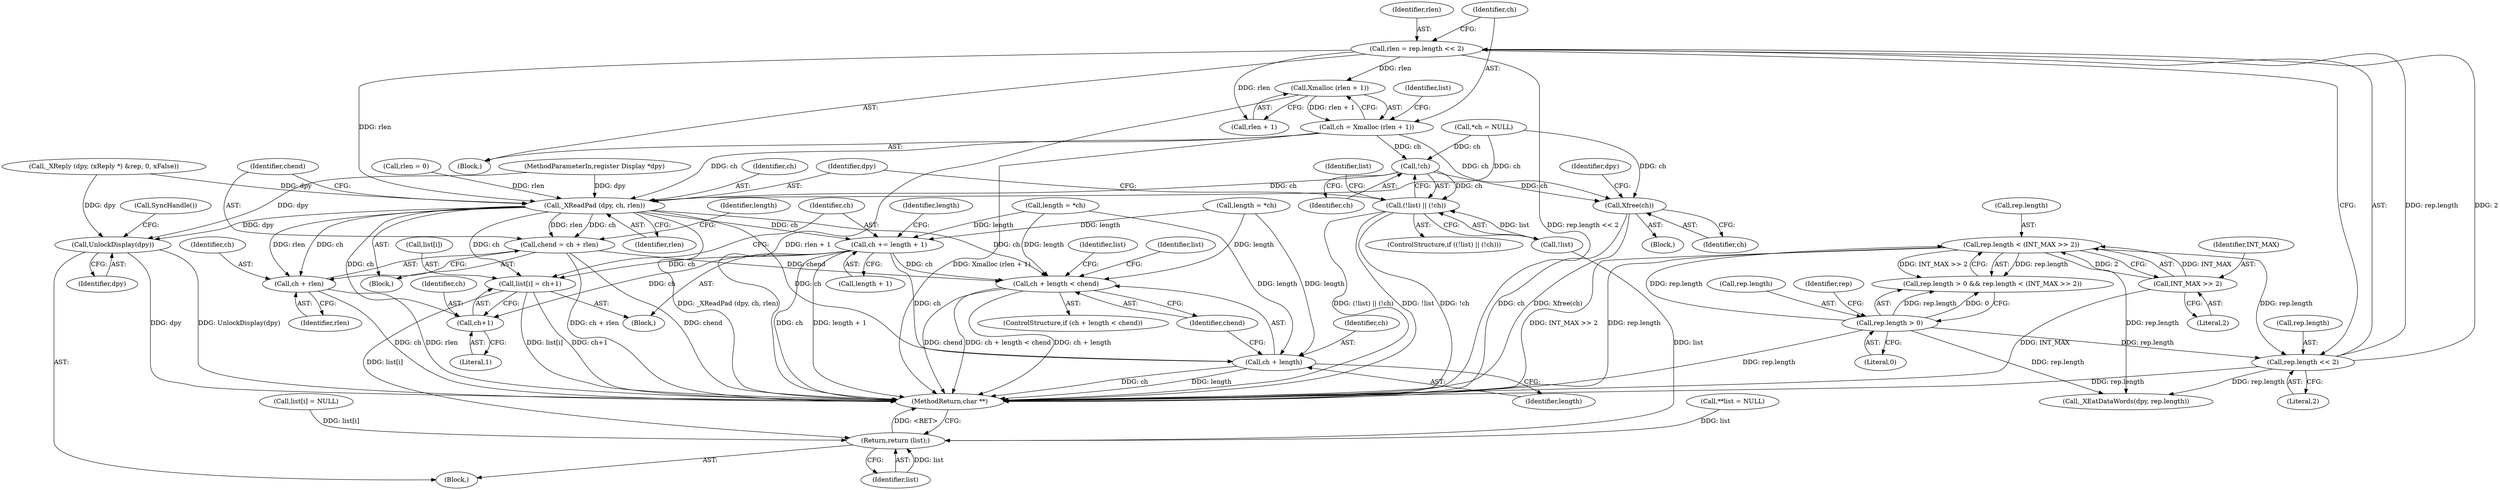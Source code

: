 digraph "0_libx11_dbf72805fd9d7b1846fe9a11b46f3994bfc27fea_0@API" {
"1000192" [label="(Call,Xmalloc (rlen + 1))"];
"1000183" [label="(Call,rlen = rep.length << 2)"];
"1000185" [label="(Call,rep.length << 2)"];
"1000175" [label="(Call,rep.length < (INT_MAX >> 2))"];
"1000170" [label="(Call,rep.length > 0)"];
"1000179" [label="(Call,INT_MAX >> 2)"];
"1000190" [label="(Call,ch = Xmalloc (rlen + 1))"];
"1000200" [label="(Call,!ch)"];
"1000197" [label="(Call,(!list) || (!ch))"];
"1000205" [label="(Call,Xfree(ch))"];
"1000219" [label="(Call,_XReadPad (dpy, ch, rlen))"];
"1000223" [label="(Call,chend = ch + rlen)"];
"1000245" [label="(Call,ch + length < chend)"];
"1000225" [label="(Call,ch + rlen)"];
"1000246" [label="(Call,ch + length)"];
"1000251" [label="(Call,list[i] = ch+1)"];
"1000286" [label="(Return,return (list);)"];
"1000255" [label="(Call,ch+1)"];
"1000258" [label="(Call,ch += length + 1)"];
"1000283" [label="(Call,UnlockDisplay(dpy))"];
"1000246" [label="(Call,ch + length)"];
"1000175" [label="(Call,rep.length < (INT_MAX >> 2))"];
"1000244" [label="(ControlStructure,if (ch + length < chend))"];
"1000249" [label="(Identifier,chend)"];
"1000226" [label="(Identifier,ch)"];
"1000228" [label="(Call,length = *ch)"];
"1000180" [label="(Identifier,INT_MAX)"];
"1000259" [label="(Identifier,ch)"];
"1000205" [label="(Call,Xfree(ch))"];
"1000138" [label="(Call,_XReply (dpy, (xReply *) &rep, 0, xFalse))"];
"1000283" [label="(Call,UnlockDisplay(dpy))"];
"1000183" [label="(Call,rlen = rep.length << 2)"];
"1000200" [label="(Call,!ch)"];
"1000227" [label="(Identifier,rlen)"];
"1000186" [label="(Call,rep.length)"];
"1000251" [label="(Call,list[i] = ch+1)"];
"1000170" [label="(Call,rep.length > 0)"];
"1000253" [label="(Identifier,list)"];
"1000176" [label="(Call,rep.length)"];
"1000284" [label="(Identifier,dpy)"];
"1000177" [label="(Identifier,rep)"];
"1000258" [label="(Call,ch += length + 1)"];
"1000223" [label="(Call,chend = ch + rlen)"];
"1000206" [label="(Identifier,ch)"];
"1000192" [label="(Call,Xmalloc (rlen + 1))"];
"1000257" [label="(Literal,1)"];
"1000219" [label="(Call,_XReadPad (dpy, ch, rlen))"];
"1000169" [label="(Call,rep.length > 0 && rep.length < (INT_MAX >> 2))"];
"1000174" [label="(Literal,0)"];
"1000185" [label="(Call,rep.length << 2)"];
"1000222" [label="(Identifier,rlen)"];
"1000112" [label="(Call,**list = NULL)"];
"1000198" [label="(Call,!list)"];
"1000229" [label="(Identifier,length)"];
"1000107" [label="(MethodParameterIn,register Display *dpy)"];
"1000252" [label="(Call,list[i])"];
"1000274" [label="(Call,list[i] = NULL)"];
"1000202" [label="(Block,)"];
"1000221" [label="(Identifier,ch)"];
"1000197" [label="(Call,(!list) || (!ch))"];
"1000287" [label="(Identifier,list)"];
"1000260" [label="(Call,length + 1)"];
"1000184" [label="(Identifier,rlen)"];
"1000220" [label="(Identifier,dpy)"];
"1000276" [label="(Identifier,list)"];
"1000193" [label="(Call,rlen + 1)"];
"1000189" [label="(Literal,2)"];
"1000128" [label="(Call,rlen = 0)"];
"1000207" [label="(Call,_XEatDataWords(dpy, rep.length))"];
"1000196" [label="(ControlStructure,if ((!list) || (!ch)))"];
"1000199" [label="(Identifier,list)"];
"1000225" [label="(Call,ch + rlen)"];
"1000201" [label="(Identifier,ch)"];
"1000263" [label="(Call,length = *ch)"];
"1000158" [label="(Block,)"];
"1000116" [label="(Call,*ch = NULL)"];
"1000248" [label="(Identifier,length)"];
"1000204" [label="(Identifier,list)"];
"1000247" [label="(Identifier,ch)"];
"1000285" [label="(Call,SyncHandle())"];
"1000191" [label="(Identifier,ch)"];
"1000288" [label="(MethodReturn,char **)"];
"1000224" [label="(Identifier,chend)"];
"1000286" [label="(Return,return (list);)"];
"1000171" [label="(Call,rep.length)"];
"1000255" [label="(Call,ch+1)"];
"1000256" [label="(Identifier,ch)"];
"1000264" [label="(Identifier,length)"];
"1000250" [label="(Block,)"];
"1000245" [label="(Call,ch + length < chend)"];
"1000181" [label="(Literal,2)"];
"1000208" [label="(Identifier,dpy)"];
"1000109" [label="(Block,)"];
"1000182" [label="(Block,)"];
"1000179" [label="(Call,INT_MAX >> 2)"];
"1000190" [label="(Call,ch = Xmalloc (rlen + 1))"];
"1000192" -> "1000190"  [label="AST: "];
"1000192" -> "1000193"  [label="CFG: "];
"1000193" -> "1000192"  [label="AST: "];
"1000190" -> "1000192"  [label="CFG: "];
"1000192" -> "1000288"  [label="DDG: rlen + 1"];
"1000192" -> "1000190"  [label="DDG: rlen + 1"];
"1000183" -> "1000192"  [label="DDG: rlen"];
"1000183" -> "1000182"  [label="AST: "];
"1000183" -> "1000185"  [label="CFG: "];
"1000184" -> "1000183"  [label="AST: "];
"1000185" -> "1000183"  [label="AST: "];
"1000191" -> "1000183"  [label="CFG: "];
"1000183" -> "1000288"  [label="DDG: rep.length << 2"];
"1000185" -> "1000183"  [label="DDG: rep.length"];
"1000185" -> "1000183"  [label="DDG: 2"];
"1000183" -> "1000193"  [label="DDG: rlen"];
"1000183" -> "1000219"  [label="DDG: rlen"];
"1000185" -> "1000189"  [label="CFG: "];
"1000186" -> "1000185"  [label="AST: "];
"1000189" -> "1000185"  [label="AST: "];
"1000185" -> "1000288"  [label="DDG: rep.length"];
"1000175" -> "1000185"  [label="DDG: rep.length"];
"1000170" -> "1000185"  [label="DDG: rep.length"];
"1000185" -> "1000207"  [label="DDG: rep.length"];
"1000175" -> "1000169"  [label="AST: "];
"1000175" -> "1000179"  [label="CFG: "];
"1000176" -> "1000175"  [label="AST: "];
"1000179" -> "1000175"  [label="AST: "];
"1000169" -> "1000175"  [label="CFG: "];
"1000175" -> "1000288"  [label="DDG: INT_MAX >> 2"];
"1000175" -> "1000288"  [label="DDG: rep.length"];
"1000175" -> "1000169"  [label="DDG: rep.length"];
"1000175" -> "1000169"  [label="DDG: INT_MAX >> 2"];
"1000170" -> "1000175"  [label="DDG: rep.length"];
"1000179" -> "1000175"  [label="DDG: INT_MAX"];
"1000179" -> "1000175"  [label="DDG: 2"];
"1000175" -> "1000207"  [label="DDG: rep.length"];
"1000170" -> "1000169"  [label="AST: "];
"1000170" -> "1000174"  [label="CFG: "];
"1000171" -> "1000170"  [label="AST: "];
"1000174" -> "1000170"  [label="AST: "];
"1000177" -> "1000170"  [label="CFG: "];
"1000169" -> "1000170"  [label="CFG: "];
"1000170" -> "1000288"  [label="DDG: rep.length"];
"1000170" -> "1000169"  [label="DDG: rep.length"];
"1000170" -> "1000169"  [label="DDG: 0"];
"1000170" -> "1000207"  [label="DDG: rep.length"];
"1000179" -> "1000181"  [label="CFG: "];
"1000180" -> "1000179"  [label="AST: "];
"1000181" -> "1000179"  [label="AST: "];
"1000179" -> "1000288"  [label="DDG: INT_MAX"];
"1000190" -> "1000182"  [label="AST: "];
"1000191" -> "1000190"  [label="AST: "];
"1000199" -> "1000190"  [label="CFG: "];
"1000190" -> "1000288"  [label="DDG: Xmalloc (rlen + 1)"];
"1000190" -> "1000200"  [label="DDG: ch"];
"1000190" -> "1000205"  [label="DDG: ch"];
"1000190" -> "1000219"  [label="DDG: ch"];
"1000200" -> "1000197"  [label="AST: "];
"1000200" -> "1000201"  [label="CFG: "];
"1000201" -> "1000200"  [label="AST: "];
"1000197" -> "1000200"  [label="CFG: "];
"1000200" -> "1000197"  [label="DDG: ch"];
"1000116" -> "1000200"  [label="DDG: ch"];
"1000200" -> "1000205"  [label="DDG: ch"];
"1000200" -> "1000219"  [label="DDG: ch"];
"1000197" -> "1000196"  [label="AST: "];
"1000197" -> "1000198"  [label="CFG: "];
"1000198" -> "1000197"  [label="AST: "];
"1000204" -> "1000197"  [label="CFG: "];
"1000220" -> "1000197"  [label="CFG: "];
"1000197" -> "1000288"  [label="DDG: !ch"];
"1000197" -> "1000288"  [label="DDG: (!list) || (!ch)"];
"1000197" -> "1000288"  [label="DDG: !list"];
"1000198" -> "1000197"  [label="DDG: list"];
"1000205" -> "1000202"  [label="AST: "];
"1000205" -> "1000206"  [label="CFG: "];
"1000206" -> "1000205"  [label="AST: "];
"1000208" -> "1000205"  [label="CFG: "];
"1000205" -> "1000288"  [label="DDG: ch"];
"1000205" -> "1000288"  [label="DDG: Xfree(ch)"];
"1000116" -> "1000205"  [label="DDG: ch"];
"1000219" -> "1000158"  [label="AST: "];
"1000219" -> "1000222"  [label="CFG: "];
"1000220" -> "1000219"  [label="AST: "];
"1000221" -> "1000219"  [label="AST: "];
"1000222" -> "1000219"  [label="AST: "];
"1000224" -> "1000219"  [label="CFG: "];
"1000219" -> "1000288"  [label="DDG: _XReadPad (dpy, ch, rlen)"];
"1000138" -> "1000219"  [label="DDG: dpy"];
"1000107" -> "1000219"  [label="DDG: dpy"];
"1000116" -> "1000219"  [label="DDG: ch"];
"1000128" -> "1000219"  [label="DDG: rlen"];
"1000219" -> "1000223"  [label="DDG: ch"];
"1000219" -> "1000223"  [label="DDG: rlen"];
"1000219" -> "1000225"  [label="DDG: ch"];
"1000219" -> "1000225"  [label="DDG: rlen"];
"1000219" -> "1000245"  [label="DDG: ch"];
"1000219" -> "1000246"  [label="DDG: ch"];
"1000219" -> "1000251"  [label="DDG: ch"];
"1000219" -> "1000255"  [label="DDG: ch"];
"1000219" -> "1000258"  [label="DDG: ch"];
"1000219" -> "1000283"  [label="DDG: dpy"];
"1000223" -> "1000158"  [label="AST: "];
"1000223" -> "1000225"  [label="CFG: "];
"1000224" -> "1000223"  [label="AST: "];
"1000225" -> "1000223"  [label="AST: "];
"1000229" -> "1000223"  [label="CFG: "];
"1000223" -> "1000288"  [label="DDG: ch + rlen"];
"1000223" -> "1000288"  [label="DDG: chend"];
"1000223" -> "1000245"  [label="DDG: chend"];
"1000245" -> "1000244"  [label="AST: "];
"1000245" -> "1000249"  [label="CFG: "];
"1000246" -> "1000245"  [label="AST: "];
"1000249" -> "1000245"  [label="AST: "];
"1000253" -> "1000245"  [label="CFG: "];
"1000276" -> "1000245"  [label="CFG: "];
"1000245" -> "1000288"  [label="DDG: ch + length < chend"];
"1000245" -> "1000288"  [label="DDG: ch + length"];
"1000245" -> "1000288"  [label="DDG: chend"];
"1000258" -> "1000245"  [label="DDG: ch"];
"1000228" -> "1000245"  [label="DDG: length"];
"1000263" -> "1000245"  [label="DDG: length"];
"1000225" -> "1000227"  [label="CFG: "];
"1000226" -> "1000225"  [label="AST: "];
"1000227" -> "1000225"  [label="AST: "];
"1000225" -> "1000288"  [label="DDG: rlen"];
"1000225" -> "1000288"  [label="DDG: ch"];
"1000246" -> "1000248"  [label="CFG: "];
"1000247" -> "1000246"  [label="AST: "];
"1000248" -> "1000246"  [label="AST: "];
"1000249" -> "1000246"  [label="CFG: "];
"1000246" -> "1000288"  [label="DDG: length"];
"1000246" -> "1000288"  [label="DDG: ch"];
"1000258" -> "1000246"  [label="DDG: ch"];
"1000228" -> "1000246"  [label="DDG: length"];
"1000263" -> "1000246"  [label="DDG: length"];
"1000251" -> "1000250"  [label="AST: "];
"1000251" -> "1000255"  [label="CFG: "];
"1000252" -> "1000251"  [label="AST: "];
"1000255" -> "1000251"  [label="AST: "];
"1000259" -> "1000251"  [label="CFG: "];
"1000251" -> "1000288"  [label="DDG: ch+1"];
"1000251" -> "1000288"  [label="DDG: list[i]"];
"1000258" -> "1000251"  [label="DDG: ch"];
"1000251" -> "1000286"  [label="DDG: list[i]"];
"1000286" -> "1000109"  [label="AST: "];
"1000286" -> "1000287"  [label="CFG: "];
"1000287" -> "1000286"  [label="AST: "];
"1000288" -> "1000286"  [label="CFG: "];
"1000286" -> "1000288"  [label="DDG: <RET>"];
"1000287" -> "1000286"  [label="DDG: list"];
"1000274" -> "1000286"  [label="DDG: list[i]"];
"1000198" -> "1000286"  [label="DDG: list"];
"1000112" -> "1000286"  [label="DDG: list"];
"1000255" -> "1000257"  [label="CFG: "];
"1000256" -> "1000255"  [label="AST: "];
"1000257" -> "1000255"  [label="AST: "];
"1000258" -> "1000255"  [label="DDG: ch"];
"1000258" -> "1000250"  [label="AST: "];
"1000258" -> "1000260"  [label="CFG: "];
"1000259" -> "1000258"  [label="AST: "];
"1000260" -> "1000258"  [label="AST: "];
"1000264" -> "1000258"  [label="CFG: "];
"1000258" -> "1000288"  [label="DDG: ch"];
"1000258" -> "1000288"  [label="DDG: length + 1"];
"1000228" -> "1000258"  [label="DDG: length"];
"1000263" -> "1000258"  [label="DDG: length"];
"1000283" -> "1000109"  [label="AST: "];
"1000283" -> "1000284"  [label="CFG: "];
"1000284" -> "1000283"  [label="AST: "];
"1000285" -> "1000283"  [label="CFG: "];
"1000283" -> "1000288"  [label="DDG: dpy"];
"1000283" -> "1000288"  [label="DDG: UnlockDisplay(dpy)"];
"1000138" -> "1000283"  [label="DDG: dpy"];
"1000107" -> "1000283"  [label="DDG: dpy"];
}
